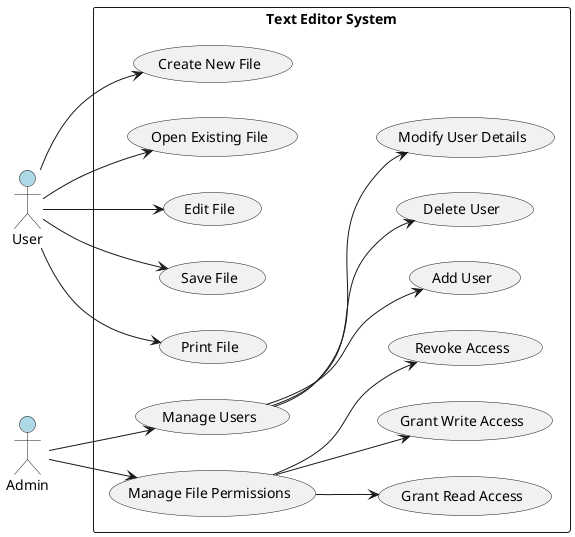 @startuml
left to right direction
skinparam actor {
  BackgroundColor LightBlue
}

actor User
actor Admin

rectangle "Text Editor System" {
  User --> (Create New File)
  User --> (Open Existing File)
  User --> (Edit File)
  User --> (Save File)
  User --> (Print File)

  Admin --> (Manage Users)
  Admin --> (Manage File Permissions)

  (Manage Users) --> (Add User)
  (Manage Users) --> (Delete User)
  (Manage Users) --> (Modify User Details)

  (Manage File Permissions) --> (Grant Read Access)
  (Manage File Permissions) --> (Grant Write Access)
  (Manage File Permissions) --> (Revoke Access)
}

@enduml